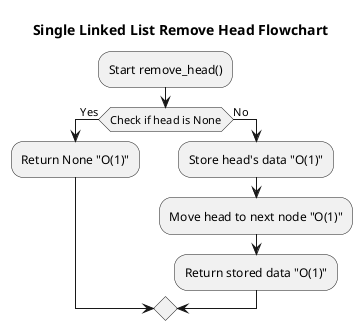 @startuml
title Single Linked List Remove Head Flowchart

:Start remove_head();
if (Check if head is None) then (Yes)
  :Return None "O(1)";
else (No)
  :Store head's data "O(1)";
  :Move head to next node "O(1)";
  :Return stored data "O(1)";
endif

@enduml
